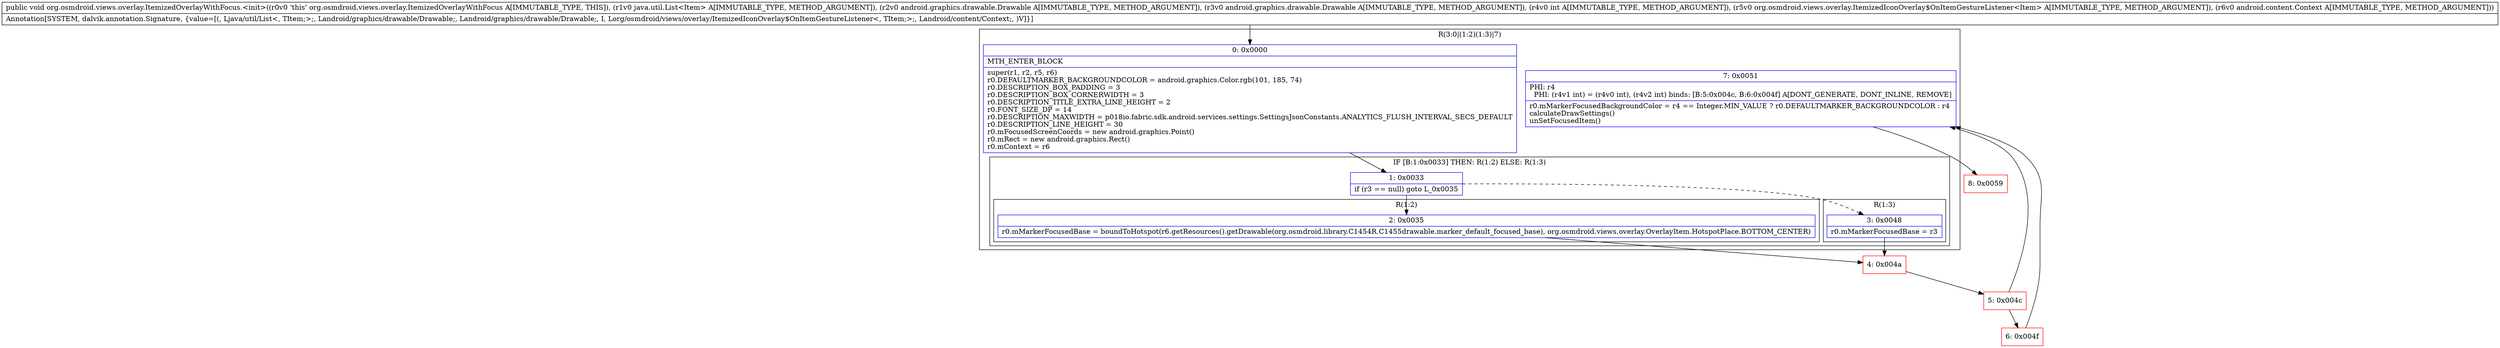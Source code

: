 digraph "CFG fororg.osmdroid.views.overlay.ItemizedOverlayWithFocus.\<init\>(Ljava\/util\/List;Landroid\/graphics\/drawable\/Drawable;Landroid\/graphics\/drawable\/Drawable;ILorg\/osmdroid\/views\/overlay\/ItemizedIconOverlay$OnItemGestureListener;Landroid\/content\/Context;)V" {
subgraph cluster_Region_1509877831 {
label = "R(3:0|(1:2)(1:3)|7)";
node [shape=record,color=blue];
Node_0 [shape=record,label="{0\:\ 0x0000|MTH_ENTER_BLOCK\l|super(r1, r2, r5, r6)\lr0.DEFAULTMARKER_BACKGROUNDCOLOR = android.graphics.Color.rgb(101, 185, 74)\lr0.DESCRIPTION_BOX_PADDING = 3\lr0.DESCRIPTION_BOX_CORNERWIDTH = 3\lr0.DESCRIPTION_TITLE_EXTRA_LINE_HEIGHT = 2\lr0.FONT_SIZE_DP = 14\lr0.DESCRIPTION_MAXWIDTH = p018io.fabric.sdk.android.services.settings.SettingsJsonConstants.ANALYTICS_FLUSH_INTERVAL_SECS_DEFAULT\lr0.DESCRIPTION_LINE_HEIGHT = 30\lr0.mFocusedScreenCoords = new android.graphics.Point()\lr0.mRect = new android.graphics.Rect()\lr0.mContext = r6\l}"];
subgraph cluster_IfRegion_498463845 {
label = "IF [B:1:0x0033] THEN: R(1:2) ELSE: R(1:3)";
node [shape=record,color=blue];
Node_1 [shape=record,label="{1\:\ 0x0033|if (r3 == null) goto L_0x0035\l}"];
subgraph cluster_Region_1763948814 {
label = "R(1:2)";
node [shape=record,color=blue];
Node_2 [shape=record,label="{2\:\ 0x0035|r0.mMarkerFocusedBase = boundToHotspot(r6.getResources().getDrawable(org.osmdroid.library.C1454R.C1455drawable.marker_default_focused_base), org.osmdroid.views.overlay.OverlayItem.HotspotPlace.BOTTOM_CENTER)\l}"];
}
subgraph cluster_Region_2090875318 {
label = "R(1:3)";
node [shape=record,color=blue];
Node_3 [shape=record,label="{3\:\ 0x0048|r0.mMarkerFocusedBase = r3\l}"];
}
}
Node_7 [shape=record,label="{7\:\ 0x0051|PHI: r4 \l  PHI: (r4v1 int) = (r4v0 int), (r4v2 int) binds: [B:5:0x004c, B:6:0x004f] A[DONT_GENERATE, DONT_INLINE, REMOVE]\l|r0.mMarkerFocusedBackgroundColor = r4 == Integer.MIN_VALUE ? r0.DEFAULTMARKER_BACKGROUNDCOLOR : r4\lcalculateDrawSettings()\lunSetFocusedItem()\l}"];
}
Node_4 [shape=record,color=red,label="{4\:\ 0x004a}"];
Node_5 [shape=record,color=red,label="{5\:\ 0x004c}"];
Node_6 [shape=record,color=red,label="{6\:\ 0x004f}"];
Node_8 [shape=record,color=red,label="{8\:\ 0x0059}"];
MethodNode[shape=record,label="{public void org.osmdroid.views.overlay.ItemizedOverlayWithFocus.\<init\>((r0v0 'this' org.osmdroid.views.overlay.ItemizedOverlayWithFocus A[IMMUTABLE_TYPE, THIS]), (r1v0 java.util.List\<Item\> A[IMMUTABLE_TYPE, METHOD_ARGUMENT]), (r2v0 android.graphics.drawable.Drawable A[IMMUTABLE_TYPE, METHOD_ARGUMENT]), (r3v0 android.graphics.drawable.Drawable A[IMMUTABLE_TYPE, METHOD_ARGUMENT]), (r4v0 int A[IMMUTABLE_TYPE, METHOD_ARGUMENT]), (r5v0 org.osmdroid.views.overlay.ItemizedIconOverlay$OnItemGestureListener\<Item\> A[IMMUTABLE_TYPE, METHOD_ARGUMENT]), (r6v0 android.content.Context A[IMMUTABLE_TYPE, METHOD_ARGUMENT]))  | Annotation[SYSTEM, dalvik.annotation.Signature, \{value=[(, Ljava\/util\/List\<, TItem;\>;, Landroid\/graphics\/drawable\/Drawable;, Landroid\/graphics\/drawable\/Drawable;, I, Lorg\/osmdroid\/views\/overlay\/ItemizedIconOverlay$OnItemGestureListener\<, TItem;\>;, Landroid\/content\/Context;, )V]\}]\l}"];
MethodNode -> Node_0;
Node_0 -> Node_1;
Node_1 -> Node_2;
Node_1 -> Node_3[style=dashed];
Node_2 -> Node_4;
Node_3 -> Node_4;
Node_7 -> Node_8;
Node_4 -> Node_5;
Node_5 -> Node_6;
Node_5 -> Node_7;
Node_6 -> Node_7;
}

